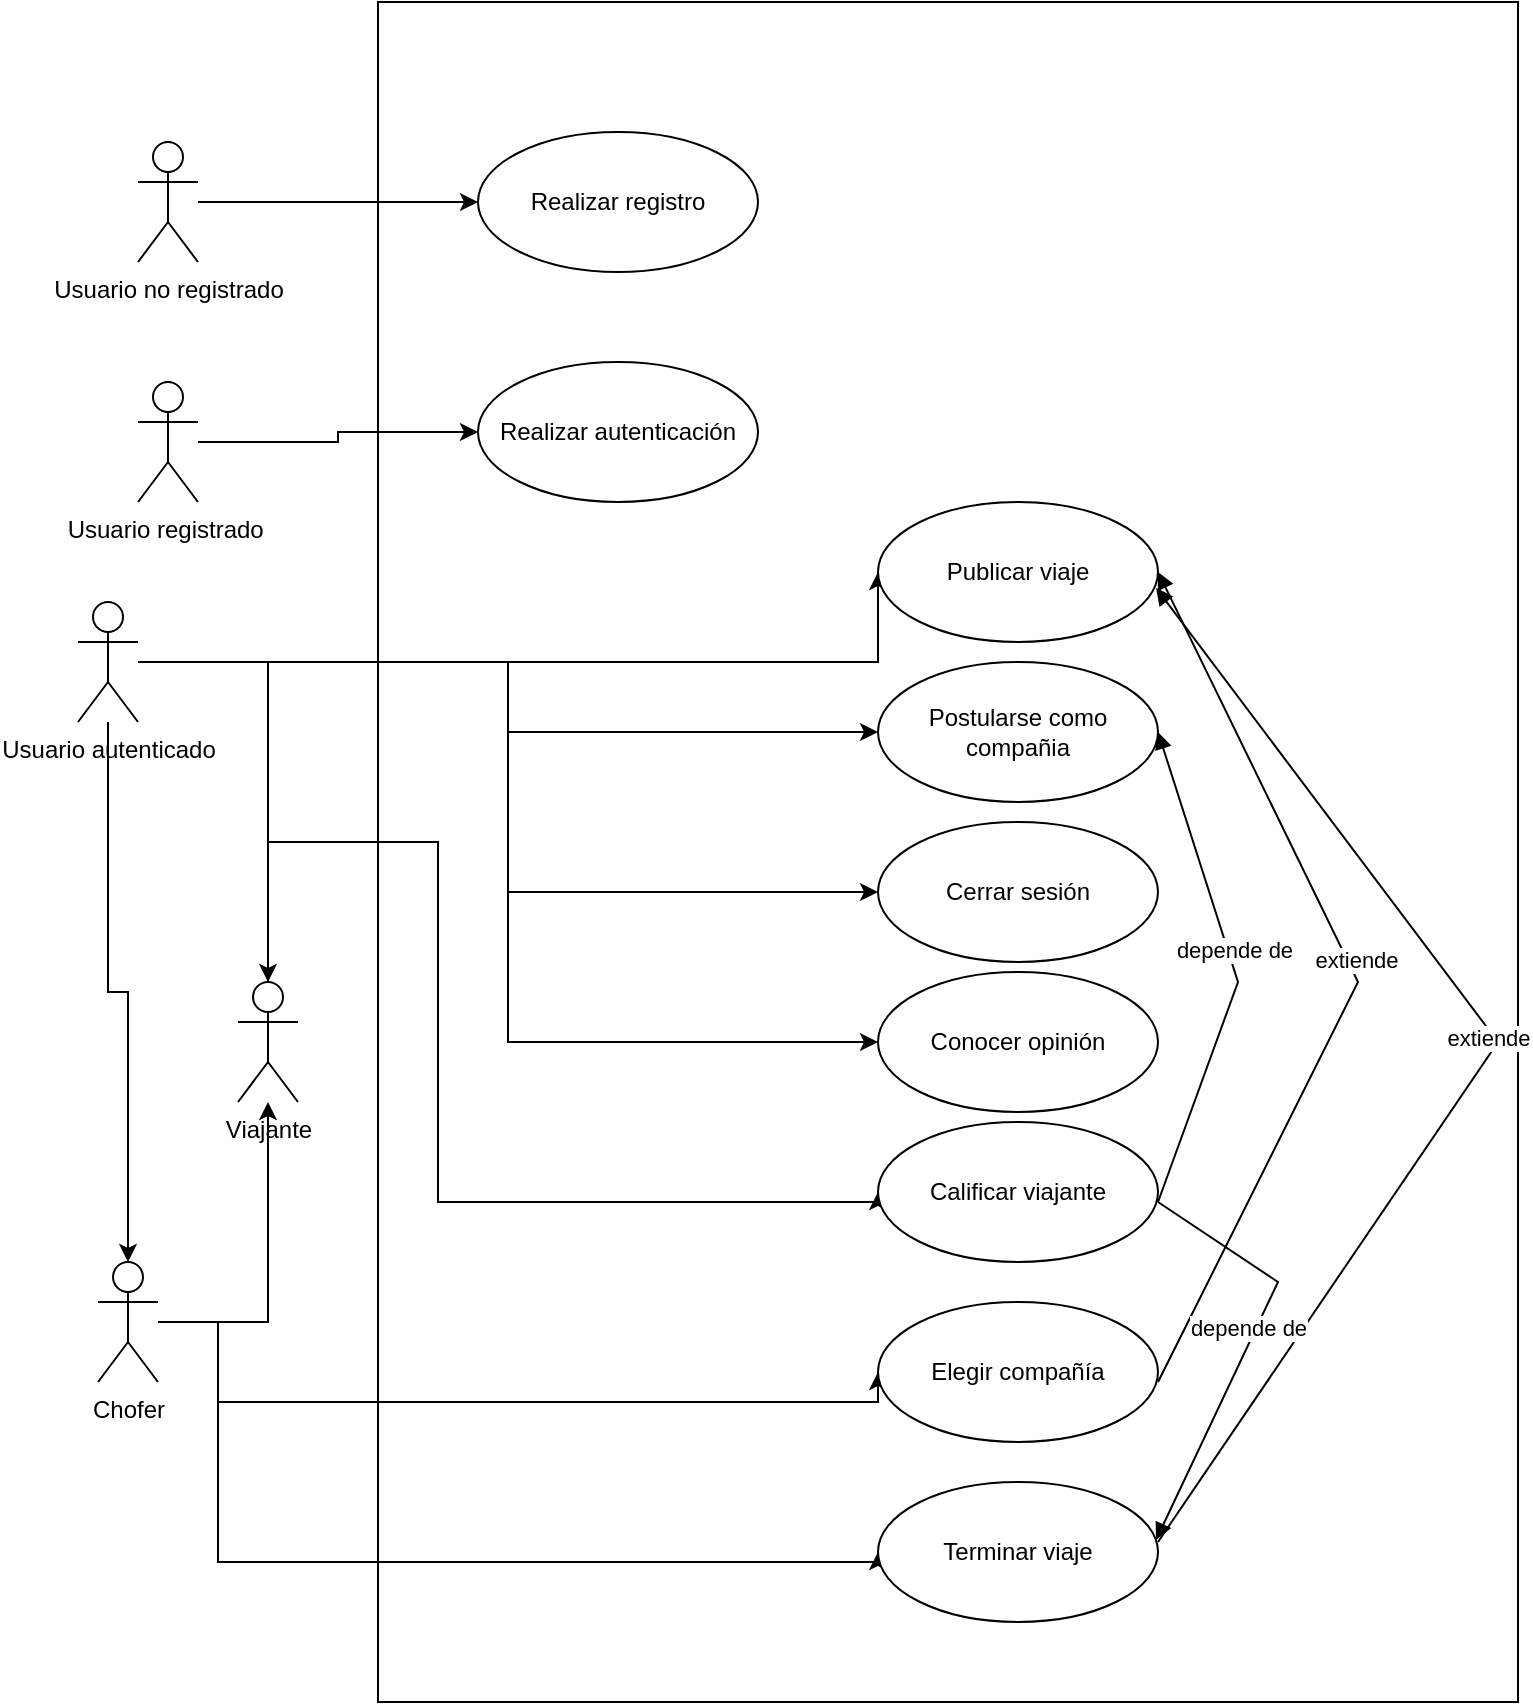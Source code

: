 <mxfile version="20.4.2" type="github">
  <diagram name="Page-1" id="c4acf3e9-155e-7222-9cf6-157b1a14988f">
    <mxGraphModel dx="868" dy="454" grid="1" gridSize="10" guides="1" tooltips="1" connect="1" arrows="1" fold="1" page="1" pageScale="1" pageWidth="850" pageHeight="1100" background="none" math="0" shadow="0">
      <root>
        <mxCell id="0" />
        <mxCell id="1" parent="0" />
        <mxCell id="Gkzz44kVLpG5MlcpBbBQ-2" style="edgeStyle=orthogonalEdgeStyle;rounded=0;orthogonalLoop=1;jettySize=auto;html=1;" edge="1" parent="1" source="Gkzz44kVLpG5MlcpBbBQ-1">
          <mxGeometry relative="1" as="geometry">
            <mxPoint x="250" y="130" as="targetPoint" />
          </mxGeometry>
        </mxCell>
        <mxCell id="Gkzz44kVLpG5MlcpBbBQ-1" value="Usuario no registrado" style="shape=umlActor;verticalLabelPosition=bottom;verticalAlign=top;html=1;outlineConnect=0;" vertex="1" parent="1">
          <mxGeometry x="80" y="100" width="30" height="60" as="geometry" />
        </mxCell>
        <mxCell id="Gkzz44kVLpG5MlcpBbBQ-14" style="edgeStyle=orthogonalEdgeStyle;rounded=0;orthogonalLoop=1;jettySize=auto;html=1;" edge="1" parent="1" source="Gkzz44kVLpG5MlcpBbBQ-4" target="Gkzz44kVLpG5MlcpBbBQ-13">
          <mxGeometry relative="1" as="geometry" />
        </mxCell>
        <mxCell id="Gkzz44kVLpG5MlcpBbBQ-4" value="Usuario registrado&amp;nbsp;" style="shape=umlActor;verticalLabelPosition=bottom;verticalAlign=top;html=1;outlineConnect=0;" vertex="1" parent="1">
          <mxGeometry x="80" y="220" width="30" height="60" as="geometry" />
        </mxCell>
        <mxCell id="Gkzz44kVLpG5MlcpBbBQ-8" style="edgeStyle=orthogonalEdgeStyle;rounded=0;orthogonalLoop=1;jettySize=auto;html=1;" edge="1" parent="1" source="Gkzz44kVLpG5MlcpBbBQ-5" target="Gkzz44kVLpG5MlcpBbBQ-7">
          <mxGeometry relative="1" as="geometry" />
        </mxCell>
        <mxCell id="Gkzz44kVLpG5MlcpBbBQ-11" style="edgeStyle=orthogonalEdgeStyle;rounded=0;orthogonalLoop=1;jettySize=auto;html=1;" edge="1" parent="1" source="Gkzz44kVLpG5MlcpBbBQ-5" target="Gkzz44kVLpG5MlcpBbBQ-6">
          <mxGeometry relative="1" as="geometry" />
        </mxCell>
        <mxCell id="Gkzz44kVLpG5MlcpBbBQ-17" style="edgeStyle=orthogonalEdgeStyle;rounded=0;orthogonalLoop=1;jettySize=auto;html=1;entryX=0;entryY=0.5;entryDx=0;entryDy=0;" edge="1" parent="1" source="Gkzz44kVLpG5MlcpBbBQ-5" target="Gkzz44kVLpG5MlcpBbBQ-15">
          <mxGeometry relative="1" as="geometry">
            <Array as="points">
              <mxPoint x="210" y="360" />
              <mxPoint x="210" y="360" />
            </Array>
          </mxGeometry>
        </mxCell>
        <mxCell id="Gkzz44kVLpG5MlcpBbBQ-18" style="edgeStyle=orthogonalEdgeStyle;rounded=0;orthogonalLoop=1;jettySize=auto;html=1;entryX=0;entryY=0.5;entryDx=0;entryDy=0;" edge="1" parent="1" source="Gkzz44kVLpG5MlcpBbBQ-5" target="Gkzz44kVLpG5MlcpBbBQ-16">
          <mxGeometry relative="1" as="geometry" />
        </mxCell>
        <mxCell id="Gkzz44kVLpG5MlcpBbBQ-24" style="edgeStyle=orthogonalEdgeStyle;rounded=0;orthogonalLoop=1;jettySize=auto;html=1;entryX=0;entryY=0.5;entryDx=0;entryDy=0;" edge="1" parent="1" source="Gkzz44kVLpG5MlcpBbBQ-5" target="Gkzz44kVLpG5MlcpBbBQ-19">
          <mxGeometry relative="1" as="geometry" />
        </mxCell>
        <mxCell id="Gkzz44kVLpG5MlcpBbBQ-25" style="edgeStyle=orthogonalEdgeStyle;rounded=0;orthogonalLoop=1;jettySize=auto;html=1;entryX=0;entryY=0.5;entryDx=0;entryDy=0;" edge="1" parent="1" source="Gkzz44kVLpG5MlcpBbBQ-5" target="Gkzz44kVLpG5MlcpBbBQ-20">
          <mxGeometry relative="1" as="geometry" />
        </mxCell>
        <mxCell id="Gkzz44kVLpG5MlcpBbBQ-5" value="Usuario autenticado" style="shape=umlActor;verticalLabelPosition=bottom;verticalAlign=top;html=1;outlineConnect=0;" vertex="1" parent="1">
          <mxGeometry x="50" y="330" width="30" height="60" as="geometry" />
        </mxCell>
        <mxCell id="Gkzz44kVLpG5MlcpBbBQ-26" style="edgeStyle=orthogonalEdgeStyle;rounded=0;orthogonalLoop=1;jettySize=auto;html=1;entryX=0;entryY=0.5;entryDx=0;entryDy=0;" edge="1" parent="1" source="Gkzz44kVLpG5MlcpBbBQ-6" target="Gkzz44kVLpG5MlcpBbBQ-21">
          <mxGeometry relative="1" as="geometry">
            <Array as="points">
              <mxPoint x="145" y="450" />
              <mxPoint x="230" y="450" />
              <mxPoint x="230" y="630" />
              <mxPoint x="450" y="630" />
            </Array>
          </mxGeometry>
        </mxCell>
        <mxCell id="Gkzz44kVLpG5MlcpBbBQ-6" value="Viajante" style="shape=umlActor;verticalLabelPosition=bottom;verticalAlign=top;html=1;outlineConnect=0;" vertex="1" parent="1">
          <mxGeometry x="130" y="520" width="30" height="60" as="geometry" />
        </mxCell>
        <mxCell id="Gkzz44kVLpG5MlcpBbBQ-10" style="edgeStyle=orthogonalEdgeStyle;rounded=0;orthogonalLoop=1;jettySize=auto;html=1;" edge="1" parent="1" source="Gkzz44kVLpG5MlcpBbBQ-7" target="Gkzz44kVLpG5MlcpBbBQ-6">
          <mxGeometry relative="1" as="geometry" />
        </mxCell>
        <mxCell id="Gkzz44kVLpG5MlcpBbBQ-28" style="edgeStyle=orthogonalEdgeStyle;rounded=0;orthogonalLoop=1;jettySize=auto;html=1;entryX=0;entryY=0.5;entryDx=0;entryDy=0;" edge="1" parent="1" source="Gkzz44kVLpG5MlcpBbBQ-7" target="Gkzz44kVLpG5MlcpBbBQ-22">
          <mxGeometry relative="1" as="geometry">
            <Array as="points">
              <mxPoint x="120" y="690" />
              <mxPoint x="120" y="730" />
              <mxPoint x="450" y="730" />
            </Array>
          </mxGeometry>
        </mxCell>
        <mxCell id="Gkzz44kVLpG5MlcpBbBQ-29" style="edgeStyle=orthogonalEdgeStyle;rounded=0;orthogonalLoop=1;jettySize=auto;html=1;entryX=0;entryY=0.5;entryDx=0;entryDy=0;" edge="1" parent="1" source="Gkzz44kVLpG5MlcpBbBQ-7" target="Gkzz44kVLpG5MlcpBbBQ-23">
          <mxGeometry relative="1" as="geometry">
            <Array as="points">
              <mxPoint x="120" y="690" />
              <mxPoint x="120" y="810" />
              <mxPoint x="450" y="810" />
            </Array>
          </mxGeometry>
        </mxCell>
        <mxCell id="Gkzz44kVLpG5MlcpBbBQ-7" value="Chofer" style="shape=umlActor;verticalLabelPosition=bottom;verticalAlign=top;html=1;outlineConnect=0;" vertex="1" parent="1">
          <mxGeometry x="60" y="660" width="30" height="60" as="geometry" />
        </mxCell>
        <mxCell id="Gkzz44kVLpG5MlcpBbBQ-12" value="Realizar registro" style="ellipse;whiteSpace=wrap;html=1;" vertex="1" parent="1">
          <mxGeometry x="250" y="95" width="140" height="70" as="geometry" />
        </mxCell>
        <mxCell id="Gkzz44kVLpG5MlcpBbBQ-13" value="Realizar autenticación" style="ellipse;whiteSpace=wrap;html=1;" vertex="1" parent="1">
          <mxGeometry x="250" y="210" width="140" height="70" as="geometry" />
        </mxCell>
        <mxCell id="Gkzz44kVLpG5MlcpBbBQ-30" value="" style="whiteSpace=wrap;html=1;fontColor=none;noLabel=1;labelBackgroundColor=none;fillColor=none;" vertex="1" parent="1">
          <mxGeometry x="200" y="30" width="570" height="850" as="geometry" />
        </mxCell>
        <mxCell id="Gkzz44kVLpG5MlcpBbBQ-15" value="Publicar viaje" style="ellipse;whiteSpace=wrap;html=1;" vertex="1" parent="1">
          <mxGeometry x="450" y="280" width="140" height="70" as="geometry" />
        </mxCell>
        <mxCell id="Gkzz44kVLpG5MlcpBbBQ-16" value="Postularse como compañia" style="ellipse;whiteSpace=wrap;html=1;" vertex="1" parent="1">
          <mxGeometry x="450" y="360" width="140" height="70" as="geometry" />
        </mxCell>
        <mxCell id="Gkzz44kVLpG5MlcpBbBQ-19" value="Cerrar sesión" style="ellipse;whiteSpace=wrap;html=1;" vertex="1" parent="1">
          <mxGeometry x="450" y="440" width="140" height="70" as="geometry" />
        </mxCell>
        <mxCell id="Gkzz44kVLpG5MlcpBbBQ-20" value="Conocer opinión" style="ellipse;whiteSpace=wrap;html=1;" vertex="1" parent="1">
          <mxGeometry x="450" y="515" width="140" height="70" as="geometry" />
        </mxCell>
        <mxCell id="Gkzz44kVLpG5MlcpBbBQ-21" value="Calificar viajante" style="ellipse;whiteSpace=wrap;html=1;" vertex="1" parent="1">
          <mxGeometry x="450" y="590" width="140" height="70" as="geometry" />
        </mxCell>
        <mxCell id="Gkzz44kVLpG5MlcpBbBQ-22" value="Elegir compañía" style="ellipse;whiteSpace=wrap;html=1;" vertex="1" parent="1">
          <mxGeometry x="450" y="680" width="140" height="70" as="geometry" />
        </mxCell>
        <mxCell id="Gkzz44kVLpG5MlcpBbBQ-23" value="Terminar viaje" style="ellipse;whiteSpace=wrap;html=1;" vertex="1" parent="1">
          <mxGeometry x="450" y="770" width="140" height="70" as="geometry" />
        </mxCell>
        <mxCell id="Gkzz44kVLpG5MlcpBbBQ-38" value="extiende" style="html=1;verticalAlign=bottom;endArrow=block;rounded=0;fontColor=none;entryX=1;entryY=0.5;entryDx=0;entryDy=0;" edge="1" parent="1" target="Gkzz44kVLpG5MlcpBbBQ-15">
          <mxGeometry width="80" relative="1" as="geometry">
            <mxPoint x="590" y="720" as="sourcePoint" />
            <mxPoint x="670" y="720" as="targetPoint" />
            <Array as="points">
              <mxPoint x="690" y="520" />
            </Array>
          </mxGeometry>
        </mxCell>
        <mxCell id="Gkzz44kVLpG5MlcpBbBQ-39" value="extiende" style="html=1;verticalAlign=bottom;endArrow=block;rounded=0;fontColor=none;entryX=0.993;entryY=0.614;entryDx=0;entryDy=0;entryPerimeter=0;" edge="1" parent="1" target="Gkzz44kVLpG5MlcpBbBQ-15">
          <mxGeometry width="80" relative="1" as="geometry">
            <mxPoint x="590" y="800" as="sourcePoint" />
            <mxPoint x="670" y="800" as="targetPoint" />
            <Array as="points">
              <mxPoint x="760" y="550" />
            </Array>
          </mxGeometry>
        </mxCell>
        <mxCell id="Gkzz44kVLpG5MlcpBbBQ-40" value="depende de" style="html=1;verticalAlign=bottom;endArrow=block;rounded=0;fontColor=none;entryX=1;entryY=0.5;entryDx=0;entryDy=0;" edge="1" parent="1" target="Gkzz44kVLpG5MlcpBbBQ-16">
          <mxGeometry width="80" relative="1" as="geometry">
            <mxPoint x="590" y="630" as="sourcePoint" />
            <mxPoint x="670" y="630" as="targetPoint" />
            <Array as="points">
              <mxPoint x="630" y="520" />
            </Array>
          </mxGeometry>
        </mxCell>
        <mxCell id="Gkzz44kVLpG5MlcpBbBQ-41" value="depende de" style="html=1;verticalAlign=bottom;endArrow=block;rounded=0;fontColor=none;entryX=0.993;entryY=0.414;entryDx=0;entryDy=0;entryPerimeter=0;" edge="1" parent="1" target="Gkzz44kVLpG5MlcpBbBQ-23">
          <mxGeometry width="80" relative="1" as="geometry">
            <mxPoint x="590" y="630" as="sourcePoint" />
            <mxPoint x="670" y="630" as="targetPoint" />
            <Array as="points">
              <mxPoint x="650" y="670" />
            </Array>
          </mxGeometry>
        </mxCell>
      </root>
    </mxGraphModel>
  </diagram>
</mxfile>
